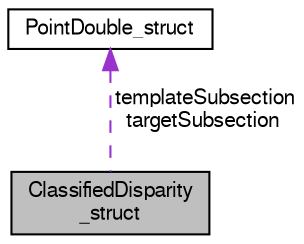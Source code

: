 digraph "ClassifiedDisparity_struct"
{
  bgcolor="transparent";
  edge [fontname="FreeSans",fontsize="10",labelfontname="FreeSans",labelfontsize="10"];
  node [fontname="FreeSans",fontsize="10",shape=record];
  Node1 [label="ClassifiedDisparity\l_struct",height=0.2,width=0.4,color="black", fillcolor="grey75", style="filled" fontcolor="black"];
  Node2 -> Node1 [dir="back",color="darkorchid3",fontsize="10",style="dashed",label=" templateSubsection\ntargetSubsection" ,fontname="FreeSans"];
  Node2 [label="PointDouble_struct",height=0.2,width=0.4,color="black",URL="$struct_point_double__struct.html"];
}
